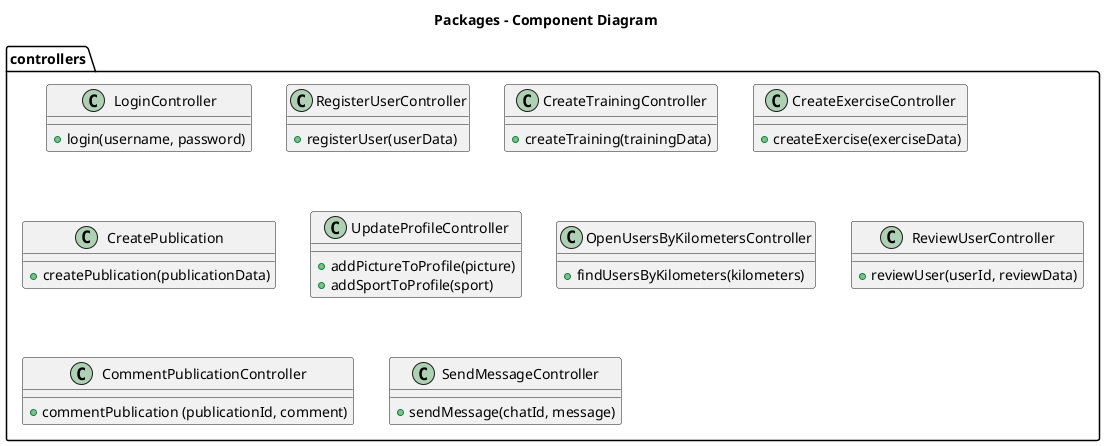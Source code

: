 @startuml

title Packages - Component Diagram

package controllers {
class LoginController {
+ login(username, password)
}
class RegisterUserController {
+ registerUser(userData)
}
class CreateTrainingController {
+ createTraining(trainingData)
}
class CreateExerciseController {
+ createExercise(exerciseData)
}
class CreatePublication {
+ createPublication(publicationData)
}
class UpdateProfileController {
+ addPictureToProfile(picture)
+ addSportToProfile(sport)
}
class OpenUsersByKilometersController {
+ findUsersByKilometers(kilometers)
}
class ReviewUserController {
+ reviewUser(userId, reviewData)
}
class CommentPublicationController {
+ commentPublication (publicationId, comment)
}
class SendMessageController {
+ sendMessage(chatId, message)
}
}

@enduml
